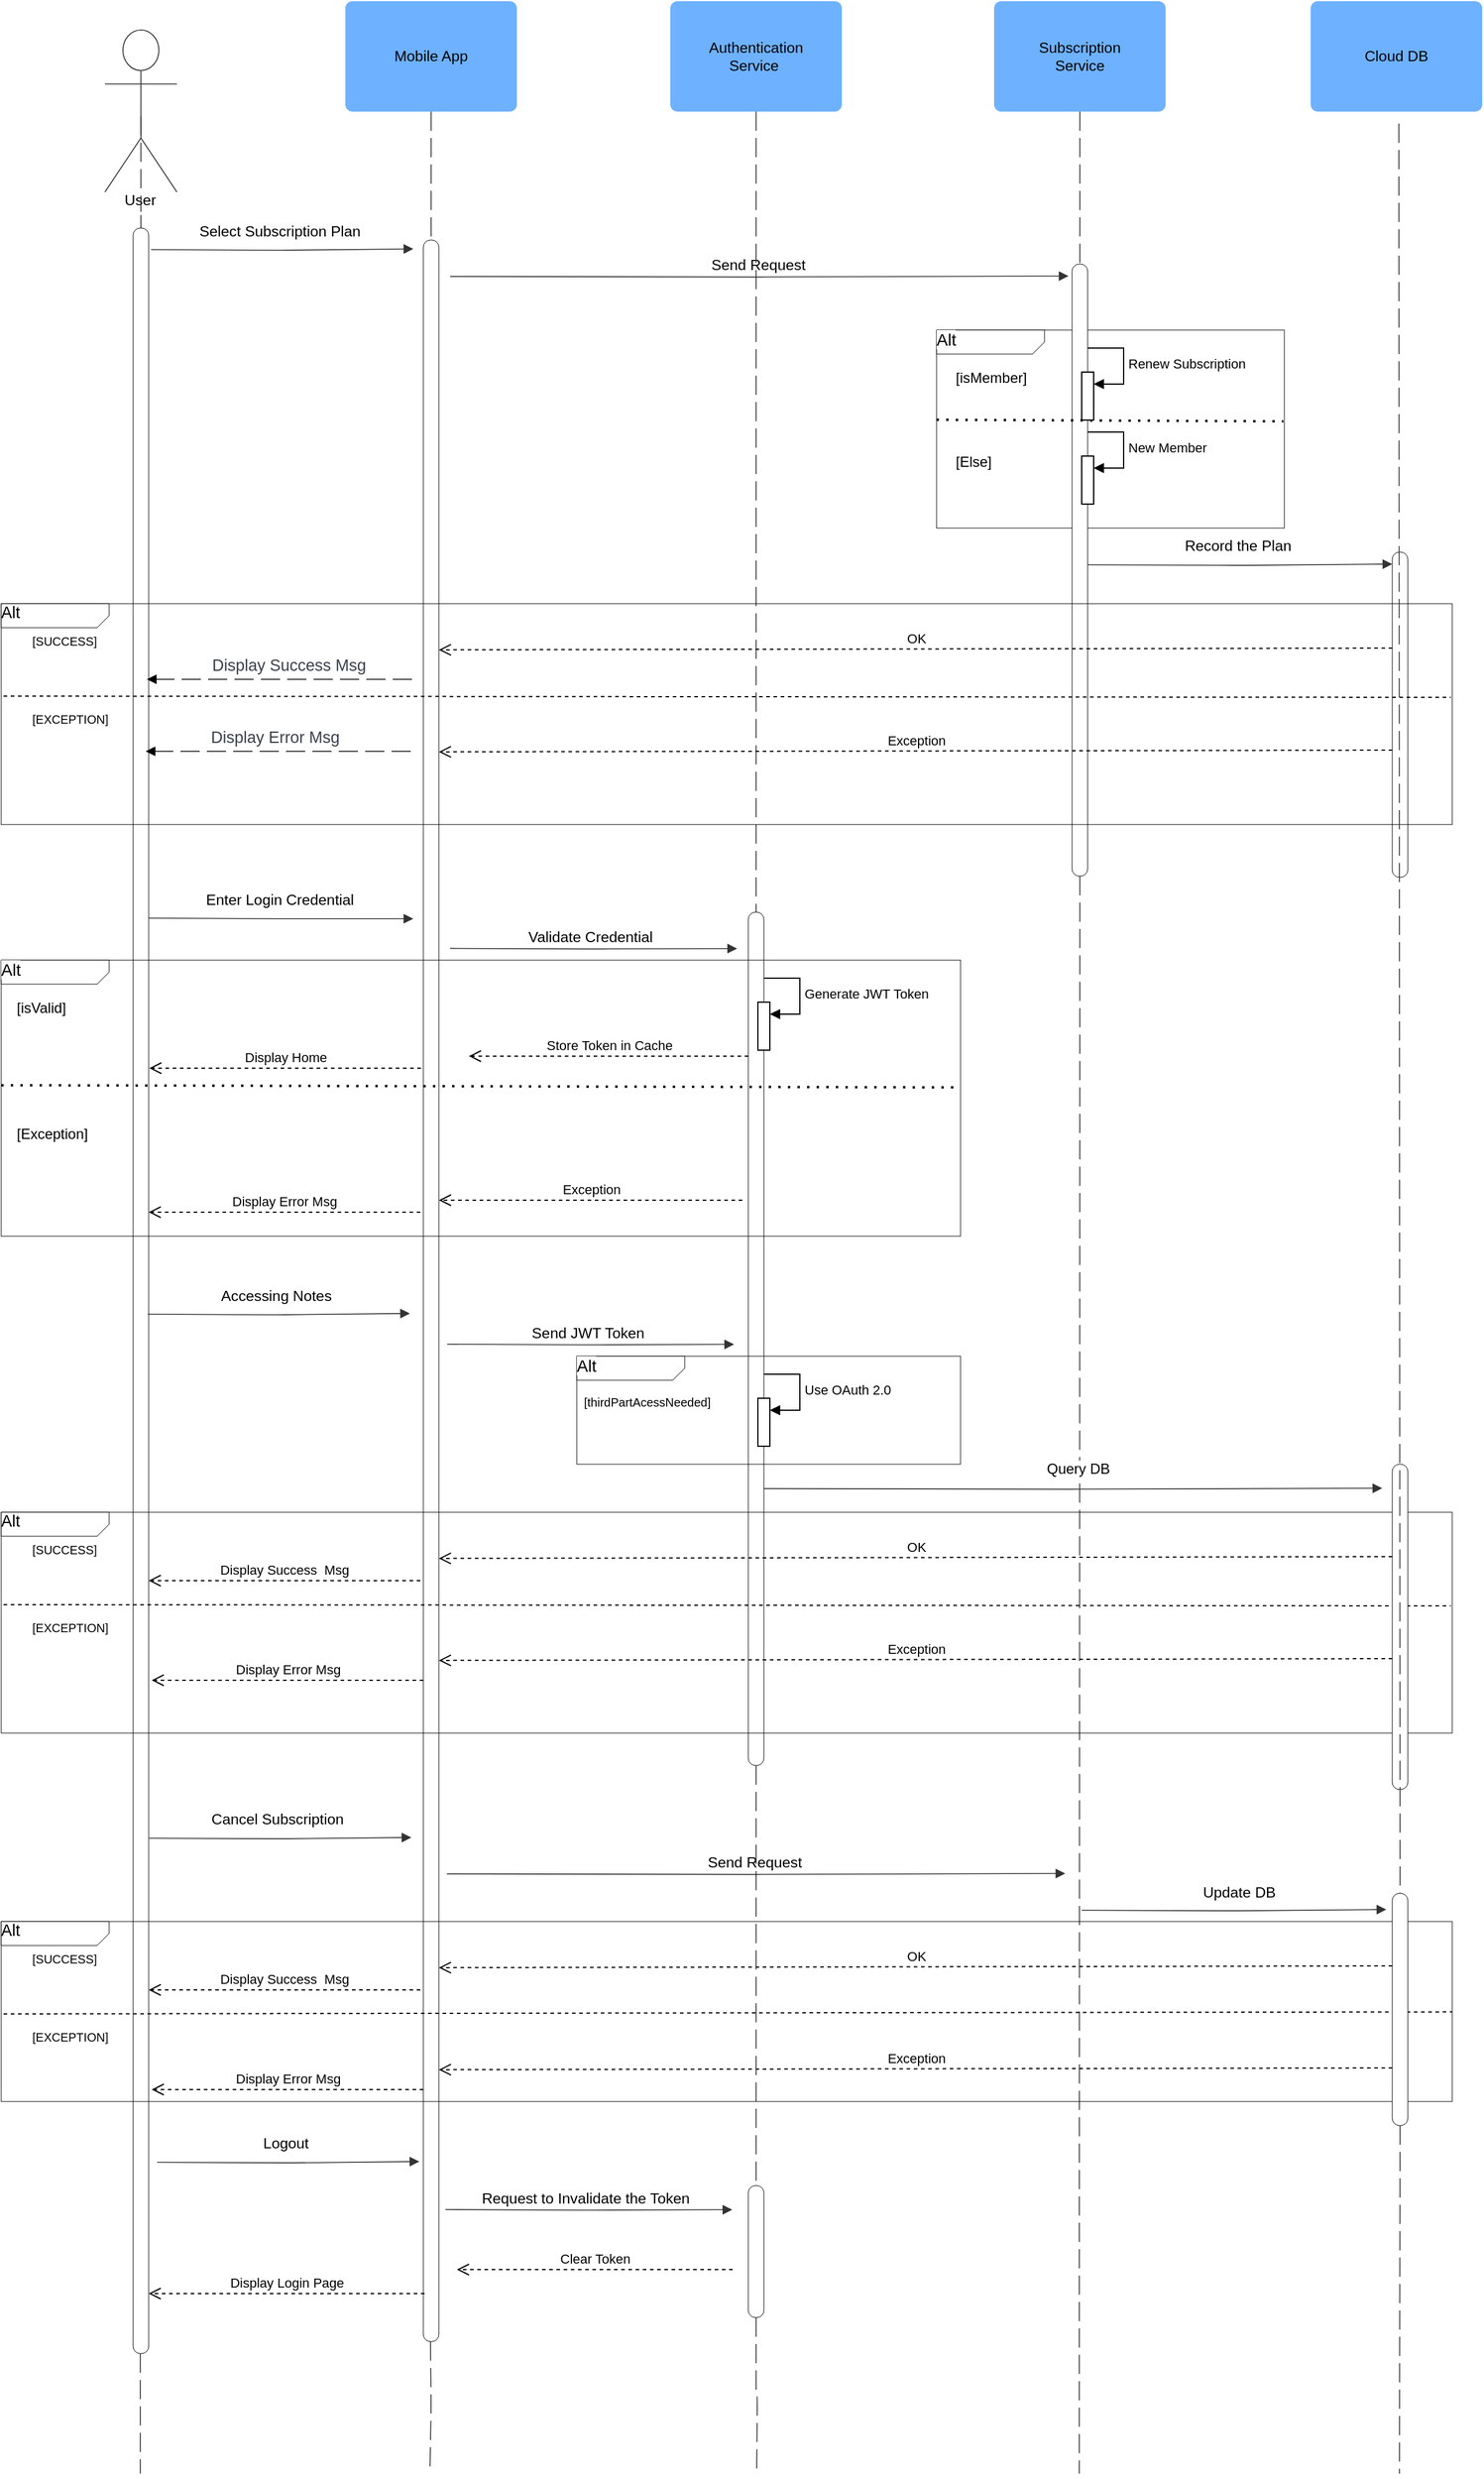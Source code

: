 <mxfile version="26.0.14">
  <diagram name="Page-1" id="2YBvvXClWsGukQMizWep">
    <mxGraphModel dx="267" dy="1126" grid="1" gridSize="10" guides="1" tooltips="1" connect="1" arrows="1" fold="1" page="1" pageScale="1" pageWidth="850" pageHeight="1100" math="0" shadow="0">
      <root>
        <mxCell id="0" />
        <mxCell id="1" parent="0" />
        <mxCell id="2DQe4uAKgCYchEltKK3G-125" value="&lt;span style=&quot;color: rgb(0, 0, 0); font-family: Helvetica; font-size: 14px; font-style: normal; font-variant-ligatures: normal; font-variant-caps: normal; font-weight: 400; letter-spacing: normal; orphans: 2; text-align: center; text-indent: 0px; text-transform: none; widows: 2; word-spacing: 0px; -webkit-text-stroke-width: 0px; white-space: normal; background-color: rgb(251, 251, 251); text-decoration-thickness: initial; text-decoration-style: initial; text-decoration-color: initial; float: none; display: inline !important;&quot;&gt;Alt&lt;/span&gt;" style="html=1;blockSpacing=1;whiteSpace=wrap;shape=mxgraph.sysml.package2;xSize=90;overflow=fill;fontSize=13.5;align=left;spacing=0;rounded=1;absoluteArcSize=1;arcSize=12;strokeWidth=NaN;lucidId=xZpTAPdpukCf;" parent="1" vertex="1">
          <mxGeometry x="1670" y="414" width="290" height="165" as="geometry" />
        </mxCell>
        <mxCell id="2DQe4uAKgCYchEltKK3G-131" value="" style="html=1;jettySize=18;whiteSpace=wrap;fontSize=13;fontFamily=helvetica;strokeColor=#333333;strokeOpacity=100;dashed=1;fixDash=1;dashPattern=16 6;strokeWidth=0.8;rounded=1;arcSize=24;edgeStyle=orthogonalEdgeStyle;startArrow=none;endArrow=none;exitX=0.5;exitY=1;exitPerimeter=0;lucidId=MqcVlcxoSIf4;" parent="1" source="Wgxg1ff1YaHruHP0FJrk-125" edge="1">
          <mxGeometry width="100" height="100" relative="1" as="geometry">
            <Array as="points" />
            <mxPoint x="1520" y="2201.333" as="targetPoint" />
          </mxGeometry>
        </mxCell>
        <mxCell id="2DQe4uAKgCYchEltKK3G-133" value="" style="html=1;jettySize=18;whiteSpace=wrap;fontSize=13;fontFamily=helvetica;strokeColor=#333333;strokeOpacity=100;dashed=1;fixDash=1;dashPattern=16 6;strokeWidth=0.8;rounded=1;arcSize=24;edgeStyle=orthogonalEdgeStyle;startArrow=none;endArrow=none;exitX=0.5;exitY=1;exitPerimeter=0;lucidId=MqcVdNzbLK6W;" parent="1" source="2DQe4uAKgCYchEltKK3G-288" edge="1">
          <mxGeometry width="100" height="100" relative="1" as="geometry">
            <Array as="points" />
            <mxPoint x="1789" y="2200" as="targetPoint" />
          </mxGeometry>
        </mxCell>
        <mxCell id="2DQe4uAKgCYchEltKK3G-136" value="Authentication&lt;div&gt;Service&amp;nbsp;&lt;/div&gt;" style="html=1;overflow=block;blockSpacing=1;whiteSpace=wrap;fontSize=12.4;fontColor=default;align=center;spacing=0;strokeOpacity=0;fillOpacity=100;rounded=1;absoluteArcSize=1;arcSize=12;fillColor=#6db1ff;strokeWidth=0.8;" parent="1" vertex="1">
          <mxGeometry x="1448" y="140" width="143" height="92" as="geometry" />
        </mxCell>
        <mxCell id="2DQe4uAKgCYchEltKK3G-137" value="Subscription&lt;div&gt;Service&lt;/div&gt;" style="html=1;overflow=block;blockSpacing=1;whiteSpace=wrap;fontSize=12.4;fontColor=default;align=center;spacing=0;strokeOpacity=0;fillOpacity=100;rounded=1;absoluteArcSize=1;arcSize=12;fillColor=#6db1ff;strokeWidth=0.8;" parent="1" vertex="1">
          <mxGeometry x="1718" y="140" width="143" height="92" as="geometry" />
        </mxCell>
        <mxCell id="2DQe4uAKgCYchEltKK3G-138" value="User" style="html=1;overflow=block;blockSpacing=1;shape=umlActor;labelPosition=center;verticalLabelPosition=bottom;verticalAlign=top;whiteSpace=nowrap;fontSize=12.4;align=center;spacing=0;strokeColor=#333333;strokeOpacity=100;fillOpacity=100;rounded=1;absoluteArcSize=1;arcSize=12;fillColor=#ffffff;strokeWidth=0.8;lucidId=MqcVV5ANGu6o;" parent="1" vertex="1">
          <mxGeometry x="976.5" y="164" width="60" height="135" as="geometry" />
        </mxCell>
        <mxCell id="2DQe4uAKgCYchEltKK3G-139" value="" style="html=1;jettySize=18;whiteSpace=wrap;fontSize=13;strokeColor=#333333;strokeOpacity=100;strokeWidth=0.8;rounded=1;arcSize=10;edgeStyle=orthogonalEdgeStyle;startArrow=none;endArrow=block;endFill=1;entryX=-0.012;entryY=0.073;entryPerimeter=0;lucidId=MqcVYArAM2zq;" parent="1" edge="1">
          <mxGeometry width="100" height="100" relative="1" as="geometry">
            <Array as="points" />
            <mxPoint x="1015" y="347" as="sourcePoint" />
            <mxPoint x="1233.64" y="346.386" as="targetPoint" />
          </mxGeometry>
        </mxCell>
        <mxCell id="2DQe4uAKgCYchEltKK3G-140" value="Select S&lt;span style=&quot;text-wrap-mode: wrap; background-color: rgb(251, 251, 251);&quot;&gt;ubscription&amp;nbsp;&lt;/span&gt;Plan" style="text;html=1;resizable=0;labelBackgroundColor=default;align=center;verticalAlign=middle;fontSize=12.4;" parent="2DQe4uAKgCYchEltKK3G-139" vertex="1">
          <mxGeometry relative="1" as="geometry">
            <mxPoint x="-3" y="-16" as="offset" />
          </mxGeometry>
        </mxCell>
        <mxCell id="2DQe4uAKgCYchEltKK3G-141" value="Mobile App" style="html=1;overflow=block;blockSpacing=1;whiteSpace=wrap;fontSize=12.4;fontColor=default;align=center;spacing=0;strokeOpacity=0;fillOpacity=100;rounded=1;absoluteArcSize=1;arcSize=12;fillColor=#6db1ff;strokeWidth=0.8;" parent="1" vertex="1">
          <mxGeometry x="1177" y="140" width="143" height="92" as="geometry" />
        </mxCell>
        <mxCell id="2DQe4uAKgCYchEltKK3G-144" value="" style="html=1;jettySize=18;whiteSpace=wrap;fontSize=13;strokeColor=#333333;strokeOpacity=100;strokeWidth=0.8;rounded=1;arcSize=10;edgeStyle=orthogonalEdgeStyle;startArrow=none;endArrow=block;endFill=1;exitX=1.012;exitY=0.099;exitPerimeter=0;lucidId=dApTWxwZsu-N;" parent="1" edge="1">
          <mxGeometry width="100" height="100" relative="1" as="geometry">
            <Array as="points" />
            <mxPoint x="1264.36" y="369.318" as="sourcePoint" />
            <mxPoint x="1780" y="369" as="targetPoint" />
          </mxGeometry>
        </mxCell>
        <mxCell id="2DQe4uAKgCYchEltKK3G-145" value="Send Request" style="text;html=1;resizable=0;labelBackgroundColor=default;align=center;verticalAlign=middle;fontSize=12.4;" parent="2DQe4uAKgCYchEltKK3G-144" vertex="1">
          <mxGeometry relative="1" as="geometry">
            <mxPoint x="-2" y="-10" as="offset" />
          </mxGeometry>
        </mxCell>
        <mxCell id="2DQe4uAKgCYchEltKK3G-160" value="" style="html=1;jettySize=18;whiteSpace=wrap;fontSize=13;strokeColor=#333333;strokeOpacity=100;strokeWidth=0.8;rounded=1;arcSize=10;edgeStyle=orthogonalEdgeStyle;startArrow=none;endArrow=block;endFill=1;entryX=-0.012;entryY=0.411;entryPerimeter=0;lucidId=4-pT5Qhd-O3v;" parent="1" edge="1">
          <mxGeometry width="100" height="100" relative="1" as="geometry">
            <Array as="points" />
            <mxPoint x="1013" y="904" as="sourcePoint" />
            <mxPoint x="1233.64" y="904.502" as="targetPoint" />
          </mxGeometry>
        </mxCell>
        <mxCell id="2DQe4uAKgCYchEltKK3G-162" value="" style="html=1;jettySize=18;whiteSpace=wrap;fontSize=13;strokeColor=#333333;strokeOpacity=100;strokeWidth=0.8;rounded=1;arcSize=10;edgeStyle=orthogonalEdgeStyle;startArrow=none;endArrow=block;endFill=1;exitX=1.012;exitY=0.439;exitPerimeter=0;entryX=-0.012;entryY=0.409;entryPerimeter=0;lucidId=B_pT7TzZo.AE;" parent="1" edge="1">
          <mxGeometry width="100" height="100" relative="1" as="geometry">
            <Array as="points" />
            <mxPoint x="1264.36" y="929.198" as="sourcePoint" />
            <mxPoint x="1503.64" y="929.333" as="targetPoint" />
          </mxGeometry>
        </mxCell>
        <mxCell id="2DQe4uAKgCYchEltKK3G-163" value="Validate Credential" style="text;html=1;resizable=0;labelBackgroundColor=default;align=center;verticalAlign=middle;fontSize=12.4;" parent="2DQe4uAKgCYchEltKK3G-162" vertex="1">
          <mxGeometry relative="1" as="geometry">
            <mxPoint x="-3" y="-10" as="offset" />
          </mxGeometry>
        </mxCell>
        <mxCell id="2DQe4uAKgCYchEltKK3G-184" value="Enter Login Credential" style="text;html=1;resizable=0;labelBackgroundColor=default;align=center;verticalAlign=middle;fontSize=12.4;" parent="1" vertex="1">
          <mxGeometry x="1121.5" y="889.0" as="geometry" />
        </mxCell>
        <mxCell id="2DQe4uAKgCYchEltKK3G-283" value="" style="html=1;jettySize=18;whiteSpace=wrap;fontSize=13;strokeColor=#333333;strokeOpacity=100;dashed=1;fixDash=1;dashPattern=16 6;strokeWidth=0.8;rounded=1;arcSize=10;edgeStyle=orthogonalEdgeStyle;startArrow=none;endArrow=none;exitX=0.5;exitY=0.532;exitPerimeter=0;lucidId=MqcVGEdurxjJ;" parent="1" source="2DQe4uAKgCYchEltKK3G-138" target="2DQe4uAKgCYchEltKK3G-273" edge="1">
          <mxGeometry width="100" height="100" relative="1" as="geometry">
            <Array as="points" />
            <mxPoint x="1013" y="1619" as="targetPoint" />
            <mxPoint x="1013" y="236" as="sourcePoint" />
          </mxGeometry>
        </mxCell>
        <mxCell id="2DQe4uAKgCYchEltKK3G-273" value="" style="html=1;overflow=block;blockSpacing=1;whiteSpace=wrap;fontSize=13;spacing=0;rounded=1;absoluteArcSize=1;arcSize=12;strokeWidth=NaN;lucidId=MqcVCeURbGk-;" parent="1" vertex="1">
          <mxGeometry x="1000" y="329" width="13" height="1771" as="geometry" />
        </mxCell>
        <mxCell id="2DQe4uAKgCYchEltKK3G-285" value="" style="html=1;jettySize=18;whiteSpace=wrap;fontSize=13;fontFamily=helvetica;strokeColor=#333333;strokeOpacity=100;dashed=1;fixDash=1;dashPattern=16 6;strokeWidth=0.8;rounded=0;startArrow=none;endArrow=none;exitX=0.5;exitY=1;exitPerimeter=0;lucidId=MqcVzrL-7rmi;" parent="1" source="2DQe4uAKgCYchEltKK3G-141" target="2DQe4uAKgCYchEltKK3G-284" edge="1">
          <mxGeometry width="100" height="100" relative="1" as="geometry">
            <Array as="points" />
            <mxPoint x="1245" y="1619" as="targetPoint" />
            <mxPoint x="1249" y="232" as="sourcePoint" />
          </mxGeometry>
        </mxCell>
        <mxCell id="2DQe4uAKgCYchEltKK3G-284" value="" style="html=1;overflow=block;blockSpacing=1;whiteSpace=wrap;fontSize=13;spacing=0;rounded=1;absoluteArcSize=1;arcSize=12;strokeWidth=NaN;lucidId=MqcVCeURbGk-;" parent="1" vertex="1">
          <mxGeometry x="1242" y="339" width="13" height="1751" as="geometry" />
        </mxCell>
        <mxCell id="2DQe4uAKgCYchEltKK3G-287" value="" style="html=1;jettySize=18;whiteSpace=wrap;fontSize=13;fontFamily=helvetica;strokeColor=#333333;strokeOpacity=100;dashed=1;fixDash=1;dashPattern=16 6;strokeWidth=0.8;rounded=1;arcSize=24;edgeStyle=orthogonalEdgeStyle;startArrow=none;endArrow=none;exitX=0.5;exitY=1;exitPerimeter=0;lucidId=MqcVlcxoSIf4;" parent="1" source="2DQe4uAKgCYchEltKK3G-136" target="2DQe4uAKgCYchEltKK3G-286" edge="1">
          <mxGeometry width="100" height="100" relative="1" as="geometry">
            <Array as="points" />
            <mxPoint x="1520" y="1619" as="targetPoint" />
            <mxPoint x="1520" y="232" as="sourcePoint" />
          </mxGeometry>
        </mxCell>
        <mxCell id="2DQe4uAKgCYchEltKK3G-286" value="" style="html=1;overflow=block;blockSpacing=1;whiteSpace=wrap;fontSize=13;spacing=0;rounded=1;absoluteArcSize=1;arcSize=12;strokeWidth=NaN;lucidId=MqcVCeURbGk-;" parent="1" vertex="1">
          <mxGeometry x="1513" y="899" width="13" height="711" as="geometry" />
        </mxCell>
        <mxCell id="2DQe4uAKgCYchEltKK3G-289" value="" style="html=1;jettySize=18;whiteSpace=wrap;fontSize=13;fontFamily=helvetica;strokeColor=#333333;strokeOpacity=100;dashed=1;fixDash=1;dashPattern=16 6;strokeWidth=0.8;rounded=1;arcSize=24;edgeStyle=orthogonalEdgeStyle;startArrow=none;endArrow=none;exitX=0.5;exitY=1;exitPerimeter=0;lucidId=MqcVdNzbLK6W;" parent="1" source="2DQe4uAKgCYchEltKK3G-137" target="2DQe4uAKgCYchEltKK3G-288" edge="1">
          <mxGeometry width="100" height="100" relative="1" as="geometry">
            <Array as="points" />
            <mxPoint x="1789" y="1619" as="targetPoint" />
            <mxPoint x="1790" y="232" as="sourcePoint" />
          </mxGeometry>
        </mxCell>
        <mxCell id="2DQe4uAKgCYchEltKK3G-288" value="" style="html=1;overflow=block;blockSpacing=1;whiteSpace=wrap;fontSize=13;spacing=0;rounded=1;absoluteArcSize=1;arcSize=12;strokeWidth=NaN;lucidId=MqcVCeURbGk-;" parent="1" vertex="1">
          <mxGeometry x="1783" y="359" width="13" height="510" as="geometry" />
        </mxCell>
        <mxCell id="Wgxg1ff1YaHruHP0FJrk-1" value="Cloud DB" style="html=1;overflow=block;blockSpacing=1;whiteSpace=wrap;fontSize=12.4;fontColor=default;align=center;spacing=0;strokeOpacity=0;fillOpacity=100;rounded=1;absoluteArcSize=1;arcSize=12;fillColor=#6db1ff;strokeWidth=0.8;" vertex="1" parent="1">
          <mxGeometry x="1982" y="140" width="143" height="92" as="geometry" />
        </mxCell>
        <mxCell id="Wgxg1ff1YaHruHP0FJrk-3" value="" style="endArrow=none;dashed=1;html=1;dashPattern=1 3;strokeWidth=2;rounded=0;exitX=0;exitY=0.453;exitDx=0;exitDy=0;exitPerimeter=0;entryX=0.997;entryY=0.461;entryDx=0;entryDy=0;entryPerimeter=0;" edge="1" parent="1" source="2DQe4uAKgCYchEltKK3G-125" target="2DQe4uAKgCYchEltKK3G-125">
          <mxGeometry width="50" height="50" relative="1" as="geometry">
            <mxPoint x="1740" y="659" as="sourcePoint" />
            <mxPoint x="1790" y="609" as="targetPoint" />
          </mxGeometry>
        </mxCell>
        <mxCell id="Wgxg1ff1YaHruHP0FJrk-4" value="[isMember]" style="text;strokeColor=none;fillColor=none;align=left;verticalAlign=middle;spacingLeft=4;spacingRight=4;overflow=hidden;points=[[0,0.5],[1,0.5]];portConstraint=eastwest;rotatable=0;whiteSpace=wrap;html=1;" vertex="1" parent="1">
          <mxGeometry x="1680" y="439" width="80" height="30" as="geometry" />
        </mxCell>
        <mxCell id="Wgxg1ff1YaHruHP0FJrk-5" value="" style="html=1;points=[[0,0,0,0,5],[0,1,0,0,-5],[1,0,0,0,5],[1,1,0,0,-5]];perimeter=orthogonalPerimeter;outlineConnect=0;targetShapes=umlLifeline;portConstraint=eastwest;newEdgeStyle={&quot;curved&quot;:0,&quot;rounded&quot;:0};" vertex="1" parent="1">
          <mxGeometry x="1791" y="449" width="10" height="40" as="geometry" />
        </mxCell>
        <mxCell id="Wgxg1ff1YaHruHP0FJrk-6" value="Renew Subscription" style="html=1;align=left;spacingLeft=2;endArrow=block;rounded=0;edgeStyle=orthogonalEdgeStyle;curved=0;rounded=0;" edge="1" target="Wgxg1ff1YaHruHP0FJrk-5" parent="1">
          <mxGeometry relative="1" as="geometry">
            <mxPoint x="1796" y="429" as="sourcePoint" />
            <Array as="points">
              <mxPoint x="1826" y="459" />
            </Array>
          </mxGeometry>
        </mxCell>
        <mxCell id="Wgxg1ff1YaHruHP0FJrk-7" value="[Else]" style="text;strokeColor=none;fillColor=none;align=left;verticalAlign=middle;spacingLeft=4;spacingRight=4;overflow=hidden;points=[[0,0.5],[1,0.5]];portConstraint=eastwest;rotatable=0;whiteSpace=wrap;html=1;" vertex="1" parent="1">
          <mxGeometry x="1680" y="509" width="80" height="30" as="geometry" />
        </mxCell>
        <mxCell id="Wgxg1ff1YaHruHP0FJrk-9" value="" style="html=1;points=[[0,0,0,0,5],[0,1,0,0,-5],[1,0,0,0,5],[1,1,0,0,-5]];perimeter=orthogonalPerimeter;outlineConnect=0;targetShapes=umlLifeline;portConstraint=eastwest;newEdgeStyle={&quot;curved&quot;:0,&quot;rounded&quot;:0};" vertex="1" parent="1">
          <mxGeometry x="1791" y="519" width="10" height="40" as="geometry" />
        </mxCell>
        <mxCell id="Wgxg1ff1YaHruHP0FJrk-10" value="New Member" style="html=1;align=left;spacingLeft=2;endArrow=block;rounded=0;edgeStyle=orthogonalEdgeStyle;curved=0;rounded=0;" edge="1" target="Wgxg1ff1YaHruHP0FJrk-9" parent="1">
          <mxGeometry relative="1" as="geometry">
            <mxPoint x="1796" y="499" as="sourcePoint" />
            <Array as="points">
              <mxPoint x="1826" y="529" />
            </Array>
          </mxGeometry>
        </mxCell>
        <mxCell id="Wgxg1ff1YaHruHP0FJrk-11" value="" style="html=1;jettySize=18;whiteSpace=wrap;fontSize=13;strokeColor=#333333;strokeOpacity=100;strokeWidth=0.8;rounded=1;arcSize=10;edgeStyle=orthogonalEdgeStyle;startArrow=none;endArrow=block;endFill=1;lucidId=MqcVYArAM2zq;" edge="1" parent="1">
          <mxGeometry width="100" height="100" relative="1" as="geometry">
            <Array as="points" />
            <mxPoint x="1796" y="609.61" as="sourcePoint" />
            <mxPoint x="2050" y="609" as="targetPoint" />
          </mxGeometry>
        </mxCell>
        <mxCell id="Wgxg1ff1YaHruHP0FJrk-12" value="Record the Plan" style="text;html=1;resizable=0;labelBackgroundColor=default;align=center;verticalAlign=middle;fontSize=12.4;" vertex="1" parent="Wgxg1ff1YaHruHP0FJrk-11">
          <mxGeometry relative="1" as="geometry">
            <mxPoint x="-3" y="-16" as="offset" />
          </mxGeometry>
        </mxCell>
        <mxCell id="Wgxg1ff1YaHruHP0FJrk-14" value="&lt;span style=&quot;color: rgb(0, 0, 0); font-family: Helvetica; font-size: 14px; font-style: normal; font-variant-ligatures: normal; font-variant-caps: normal; font-weight: 400; letter-spacing: normal; orphans: 2; text-align: center; text-indent: 0px; text-transform: none; widows: 2; word-spacing: 0px; -webkit-text-stroke-width: 0px; white-space: normal; background-color: rgb(251, 251, 251); text-decoration-thickness: initial; text-decoration-style: initial; text-decoration-color: initial; float: none; display: inline !important;&quot;&gt;Alt&lt;/span&gt;" style="html=1;blockSpacing=1;whiteSpace=wrap;shape=mxgraph.sysml.package2;xSize=90;overflow=fill;fontSize=13.5;align=left;spacing=0;rounded=1;absoluteArcSize=1;arcSize=12;strokeWidth=NaN;lucidId=xZpTAPdpukCf;" vertex="1" parent="1">
          <mxGeometry x="890" y="939" width="800" height="230" as="geometry" />
        </mxCell>
        <mxCell id="Wgxg1ff1YaHruHP0FJrk-15" value="" style="endArrow=none;dashed=1;html=1;dashPattern=1 3;strokeWidth=2;rounded=0;exitX=0;exitY=0.453;exitDx=0;exitDy=0;exitPerimeter=0;entryX=0.997;entryY=0.461;entryDx=0;entryDy=0;entryPerimeter=0;" edge="1" parent="1" source="Wgxg1ff1YaHruHP0FJrk-14" target="Wgxg1ff1YaHruHP0FJrk-14">
          <mxGeometry width="50" height="50" relative="1" as="geometry">
            <mxPoint x="1470" y="1184" as="sourcePoint" />
            <mxPoint x="1520" y="1134" as="targetPoint" />
          </mxGeometry>
        </mxCell>
        <mxCell id="Wgxg1ff1YaHruHP0FJrk-16" value="[isValid]" style="text;strokeColor=none;fillColor=none;align=left;verticalAlign=middle;spacingLeft=4;spacingRight=4;overflow=hidden;points=[[0,0.5],[1,0.5]];portConstraint=eastwest;rotatable=0;whiteSpace=wrap;html=1;" vertex="1" parent="1">
          <mxGeometry x="896.5" y="964" width="80" height="30" as="geometry" />
        </mxCell>
        <mxCell id="Wgxg1ff1YaHruHP0FJrk-17" value="" style="html=1;points=[[0,0,0,0,5],[0,1,0,0,-5],[1,0,0,0,5],[1,1,0,0,-5]];perimeter=orthogonalPerimeter;outlineConnect=0;targetShapes=umlLifeline;portConstraint=eastwest;newEdgeStyle={&quot;curved&quot;:0,&quot;rounded&quot;:0};" vertex="1" parent="1">
          <mxGeometry x="1521" y="974" width="10" height="40" as="geometry" />
        </mxCell>
        <mxCell id="Wgxg1ff1YaHruHP0FJrk-18" value="Generate JWT Token" style="html=1;align=left;spacingLeft=2;endArrow=block;rounded=0;edgeStyle=orthogonalEdgeStyle;curved=0;rounded=0;" edge="1" parent="1" target="Wgxg1ff1YaHruHP0FJrk-17">
          <mxGeometry relative="1" as="geometry">
            <mxPoint x="1526" y="954" as="sourcePoint" />
            <Array as="points">
              <mxPoint x="1556" y="984" />
            </Array>
          </mxGeometry>
        </mxCell>
        <mxCell id="Wgxg1ff1YaHruHP0FJrk-19" value="[Exception]" style="text;strokeColor=none;fillColor=none;align=left;verticalAlign=middle;spacingLeft=4;spacingRight=4;overflow=hidden;points=[[0,0.5],[1,0.5]];portConstraint=eastwest;rotatable=0;whiteSpace=wrap;html=1;" vertex="1" parent="1">
          <mxGeometry x="896.5" y="1069" width="80" height="30" as="geometry" />
        </mxCell>
        <mxCell id="Wgxg1ff1YaHruHP0FJrk-23" value="Store Token in Cache" style="html=1;verticalAlign=bottom;endArrow=open;dashed=1;endSize=8;curved=0;rounded=0;" edge="1" parent="1">
          <mxGeometry relative="1" as="geometry">
            <mxPoint x="1513" y="1019" as="sourcePoint" />
            <mxPoint x="1280" y="1019" as="targetPoint" />
          </mxGeometry>
        </mxCell>
        <mxCell id="Wgxg1ff1YaHruHP0FJrk-24" value="Display Home" style="html=1;verticalAlign=bottom;endArrow=open;dashed=1;endSize=8;curved=0;rounded=0;entryX=0.462;entryY=0.375;entryDx=0;entryDy=0;entryPerimeter=0;" edge="1" parent="1">
          <mxGeometry x="0.001" relative="1" as="geometry">
            <mxPoint x="1240" y="1029" as="sourcePoint" />
            <mxPoint x="1013.5" y="1029" as="targetPoint" />
            <mxPoint as="offset" />
          </mxGeometry>
        </mxCell>
        <mxCell id="Wgxg1ff1YaHruHP0FJrk-25" value="Exception" style="html=1;verticalAlign=bottom;endArrow=open;dashed=1;endSize=8;curved=0;rounded=0;entryX=0.462;entryY=0.375;entryDx=0;entryDy=0;entryPerimeter=0;" edge="1" parent="1">
          <mxGeometry relative="1" as="geometry">
            <mxPoint x="1508" y="1139" as="sourcePoint" />
            <mxPoint x="1255" y="1139" as="targetPoint" />
          </mxGeometry>
        </mxCell>
        <mxCell id="Wgxg1ff1YaHruHP0FJrk-27" value="Display Error Msg" style="html=1;verticalAlign=bottom;endArrow=open;dashed=1;endSize=8;curved=0;rounded=0;entryX=0.462;entryY=0.375;entryDx=0;entryDy=0;entryPerimeter=0;" edge="1" parent="1">
          <mxGeometry x="0.001" relative="1" as="geometry">
            <mxPoint x="1239.5" y="1149" as="sourcePoint" />
            <mxPoint x="1013" y="1149" as="targetPoint" />
            <mxPoint as="offset" />
          </mxGeometry>
        </mxCell>
        <mxCell id="Wgxg1ff1YaHruHP0FJrk-28" value="" style="html=1;jettySize=18;whiteSpace=wrap;fontSize=13;strokeColor=#333333;strokeOpacity=100;strokeWidth=0.8;rounded=1;arcSize=10;edgeStyle=orthogonalEdgeStyle;startArrow=none;endArrow=block;endFill=1;entryX=-0.012;entryY=0.073;entryPerimeter=0;lucidId=MqcVYArAM2zq;" edge="1" parent="1">
          <mxGeometry width="100" height="100" relative="1" as="geometry">
            <Array as="points" />
            <mxPoint x="1012.18" y="1233.99" as="sourcePoint" />
            <mxPoint x="1230.82" y="1233.376" as="targetPoint" />
          </mxGeometry>
        </mxCell>
        <mxCell id="Wgxg1ff1YaHruHP0FJrk-29" value="Accessing Notes" style="text;html=1;resizable=0;labelBackgroundColor=default;align=center;verticalAlign=middle;fontSize=12.4;" vertex="1" parent="Wgxg1ff1YaHruHP0FJrk-28">
          <mxGeometry relative="1" as="geometry">
            <mxPoint x="-3" y="-16" as="offset" />
          </mxGeometry>
        </mxCell>
        <mxCell id="Wgxg1ff1YaHruHP0FJrk-30" value="" style="html=1;jettySize=18;whiteSpace=wrap;fontSize=13;strokeColor=#333333;strokeOpacity=100;strokeWidth=0.8;rounded=1;arcSize=10;edgeStyle=orthogonalEdgeStyle;startArrow=none;endArrow=block;endFill=1;exitX=1.012;exitY=0.439;exitPerimeter=0;entryX=-0.012;entryY=0.409;entryPerimeter=0;lucidId=B_pT7TzZo.AE;" edge="1" parent="1">
          <mxGeometry width="100" height="100" relative="1" as="geometry">
            <Array as="points" />
            <mxPoint x="1261.86" y="1258.998" as="sourcePoint" />
            <mxPoint x="1501.14" y="1259.133" as="targetPoint" />
          </mxGeometry>
        </mxCell>
        <mxCell id="Wgxg1ff1YaHruHP0FJrk-31" value="Send JWT Token" style="text;html=1;resizable=0;labelBackgroundColor=default;align=center;verticalAlign=middle;fontSize=12.4;" vertex="1" parent="Wgxg1ff1YaHruHP0FJrk-30">
          <mxGeometry relative="1" as="geometry">
            <mxPoint x="-3" y="-10" as="offset" />
          </mxGeometry>
        </mxCell>
        <mxCell id="Wgxg1ff1YaHruHP0FJrk-32" value="&lt;span style=&quot;color: rgb(0, 0, 0); font-family: Helvetica; font-size: 14px; font-style: normal; font-variant-ligatures: normal; font-variant-caps: normal; font-weight: 400; letter-spacing: normal; orphans: 2; text-align: center; text-indent: 0px; text-transform: none; widows: 2; word-spacing: 0px; -webkit-text-stroke-width: 0px; white-space: normal; background-color: rgb(251, 251, 251); text-decoration-thickness: initial; text-decoration-style: initial; text-decoration-color: initial; float: none; display: inline !important;&quot;&gt;Alt&lt;/span&gt;" style="html=1;blockSpacing=1;whiteSpace=wrap;shape=mxgraph.sysml.package2;xSize=90;overflow=fill;fontSize=13.5;align=left;spacing=0;rounded=1;absoluteArcSize=1;arcSize=12;strokeWidth=NaN;lucidId=xZpTAPdpukCf;" vertex="1" parent="1">
          <mxGeometry x="1370" y="1269" width="320" height="90" as="geometry" />
        </mxCell>
        <mxCell id="Wgxg1ff1YaHruHP0FJrk-34" value="&lt;font style=&quot;font-size: 10px;&quot;&gt;[thirdPartAcessNeeded]&lt;/font&gt;" style="text;strokeColor=none;fillColor=none;align=left;verticalAlign=middle;spacingLeft=4;spacingRight=4;overflow=hidden;points=[[0,0.5],[1,0.5]];portConstraint=eastwest;rotatable=0;whiteSpace=wrap;html=1;" vertex="1" parent="1">
          <mxGeometry x="1370" y="1294" width="120" height="25" as="geometry" />
        </mxCell>
        <mxCell id="Wgxg1ff1YaHruHP0FJrk-35" value="" style="html=1;points=[[0,0,0,0,5],[0,1,0,0,-5],[1,0,0,0,5],[1,1,0,0,-5]];perimeter=orthogonalPerimeter;outlineConnect=0;targetShapes=umlLifeline;portConstraint=eastwest;newEdgeStyle={&quot;curved&quot;:0,&quot;rounded&quot;:0};" vertex="1" parent="1">
          <mxGeometry x="1521" y="1304" width="10" height="40" as="geometry" />
        </mxCell>
        <mxCell id="Wgxg1ff1YaHruHP0FJrk-36" value="Use OAuth 2.0" style="html=1;align=left;spacingLeft=2;endArrow=block;rounded=0;edgeStyle=orthogonalEdgeStyle;curved=0;rounded=0;" edge="1" parent="1" target="Wgxg1ff1YaHruHP0FJrk-35">
          <mxGeometry relative="1" as="geometry">
            <mxPoint x="1526" y="1284" as="sourcePoint" />
            <Array as="points">
              <mxPoint x="1556" y="1314" />
            </Array>
          </mxGeometry>
        </mxCell>
        <mxCell id="Wgxg1ff1YaHruHP0FJrk-40" value="" style="html=1;jettySize=18;whiteSpace=wrap;fontSize=13;strokeColor=#333333;strokeOpacity=100;strokeWidth=0.8;rounded=1;arcSize=10;edgeStyle=orthogonalEdgeStyle;startArrow=none;endArrow=block;endFill=1;exitX=1.012;exitY=0.099;exitPerimeter=0;lucidId=dApTWxwZsu-N;" edge="1" parent="1">
          <mxGeometry width="100" height="100" relative="1" as="geometry">
            <Array as="points" />
            <mxPoint x="1526" y="1379.318" as="sourcePoint" />
            <mxPoint x="2041.64" y="1379" as="targetPoint" />
          </mxGeometry>
        </mxCell>
        <mxCell id="Wgxg1ff1YaHruHP0FJrk-42" value="" style="html=1;overflow=block;blockSpacing=1;whiteSpace=wrap;fontSize=13;spacing=0;rounded=1;absoluteArcSize=1;arcSize=12;strokeWidth=NaN;lucidId=MqcVCeURbGk-;" vertex="1" parent="1">
          <mxGeometry x="2050" y="599" width="13" height="271" as="geometry" />
        </mxCell>
        <mxCell id="Wgxg1ff1YaHruHP0FJrk-63" value="Alt" style="html=1;blockSpacing=1;whiteSpace=wrap;shape=mxgraph.sysml.package2;xSize=90;overflow=fill;fontSize=13.5;align=left;spacing=0;rounded=1;absoluteArcSize=1;arcSize=12;strokeWidth=NaN;lucidId=-lqTDZGTSmCs;" vertex="1" parent="1">
          <mxGeometry x="890" y="642" width="1210" height="184" as="geometry" />
        </mxCell>
        <mxCell id="Wgxg1ff1YaHruHP0FJrk-68" value="" style="html=1;jettySize=18;whiteSpace=wrap;fontSize=13;strokeOpacity=100;dashed=1;fixDash=1;dashPattern=16 6;strokeWidth=0.8;rounded=1;arcSize=10;edgeStyle=orthogonalEdgeStyle;startArrow=none;endArrow=block;endFill=1;lucidId=0hqTsIfL4JAx;" edge="1" parent="1">
          <mxGeometry width="100" height="100" relative="1" as="geometry">
            <Array as="points" />
            <mxPoint x="1232.5" y="705" as="sourcePoint" />
            <mxPoint x="1011.5" y="705" as="targetPoint" />
          </mxGeometry>
        </mxCell>
        <mxCell id="Wgxg1ff1YaHruHP0FJrk-69" value="&lt;span data-lucid-content=&quot;{&amp;quot;t&amp;quot;:&amp;quot;Display Error Msg&amp;quot;,&amp;quot;m&amp;quot;:[{&amp;quot;s&amp;quot;:0,&amp;quot;n&amp;quot;:&amp;quot;a&amp;quot;,&amp;quot;v&amp;quot;:&amp;quot;center&amp;quot;},{&amp;quot;s&amp;quot;:0,&amp;quot;n&amp;quot;:&amp;quot;s&amp;quot;,&amp;quot;v&amp;quot;:18,&amp;quot;e&amp;quot;:17},{&amp;quot;s&amp;quot;:0,&amp;quot;n&amp;quot;:&amp;quot;fsp&amp;quot;,&amp;quot;v&amp;quot;:&amp;quot;ss_presetShapeStyle1_textStyle&amp;quot;,&amp;quot;e&amp;quot;:17},{&amp;quot;s&amp;quot;:0,&amp;quot;n&amp;quot;:&amp;quot;fsp2&amp;quot;,&amp;quot;v&amp;quot;:&amp;quot;ss_presetShapeStyle1_textStyle&amp;quot;,&amp;quot;e&amp;quot;:17}]}&quot; data-lucid-type=&quot;application/vnd.lucid.text&quot;&gt;&lt;span style=&quot;color: rgb(58, 65, 74); font-size: 13.5px;&quot;&gt;Display Success Msg&lt;/span&gt;&lt;/span&gt;" style="text;strokeColor=none;fillColor=none;align=left;verticalAlign=middle;spacingLeft=4;spacingRight=4;overflow=hidden;points=[[0,0.5],[1,0.5]];portConstraint=eastwest;rotatable=0;whiteSpace=wrap;html=1;" vertex="1" parent="1">
          <mxGeometry x="1059.5" y="679" width="149" height="30" as="geometry" />
        </mxCell>
        <mxCell id="Wgxg1ff1YaHruHP0FJrk-70" value="" style="endArrow=none;dashed=1;html=1;rounded=0;exitX=0.004;exitY=0.493;exitDx=0;exitDy=0;exitPerimeter=0;entryX=0.999;entryY=0.424;entryDx=0;entryDy=0;entryPerimeter=0;" edge="1" parent="1" target="Wgxg1ff1YaHruHP0FJrk-63">
          <mxGeometry width="50" height="50" relative="1" as="geometry">
            <mxPoint x="892" y="719" as="sourcePoint" />
            <mxPoint x="1823" y="719" as="targetPoint" />
          </mxGeometry>
        </mxCell>
        <mxCell id="Wgxg1ff1YaHruHP0FJrk-71" value="&lt;span style=&quot;font-size: 10px;&quot;&gt;[SUCCESS]&lt;/span&gt;" style="text;whiteSpace=wrap;html=1;" vertex="1" parent="1">
          <mxGeometry x="913.5" y="659" width="90" height="40" as="geometry" />
        </mxCell>
        <mxCell id="Wgxg1ff1YaHruHP0FJrk-72" value="&lt;span style=&quot;font-size: 10px;&quot;&gt;[EXCEPTION]&lt;/span&gt;" style="text;whiteSpace=wrap;html=1;" vertex="1" parent="1">
          <mxGeometry x="913.5" y="724" width="90" height="40" as="geometry" />
        </mxCell>
        <mxCell id="Wgxg1ff1YaHruHP0FJrk-75" value="" style="html=1;jettySize=18;whiteSpace=wrap;fontSize=13;strokeOpacity=100;dashed=1;fixDash=1;dashPattern=16 6;strokeWidth=0.8;rounded=1;arcSize=10;edgeStyle=orthogonalEdgeStyle;startArrow=none;endArrow=block;endFill=1;lucidId=0hqTsIfL4JAx;" edge="1" parent="1">
          <mxGeometry width="100" height="100" relative="1" as="geometry">
            <Array as="points" />
            <mxPoint x="1231.5" y="765" as="sourcePoint" />
            <mxPoint x="1010.5" y="765" as="targetPoint" />
          </mxGeometry>
        </mxCell>
        <mxCell id="Wgxg1ff1YaHruHP0FJrk-76" value="&lt;span data-lucid-content=&quot;{&amp;quot;t&amp;quot;:&amp;quot;Display Error Msg&amp;quot;,&amp;quot;m&amp;quot;:[{&amp;quot;s&amp;quot;:0,&amp;quot;n&amp;quot;:&amp;quot;a&amp;quot;,&amp;quot;v&amp;quot;:&amp;quot;center&amp;quot;},{&amp;quot;s&amp;quot;:0,&amp;quot;n&amp;quot;:&amp;quot;s&amp;quot;,&amp;quot;v&amp;quot;:18,&amp;quot;e&amp;quot;:17},{&amp;quot;s&amp;quot;:0,&amp;quot;n&amp;quot;:&amp;quot;fsp&amp;quot;,&amp;quot;v&amp;quot;:&amp;quot;ss_presetShapeStyle1_textStyle&amp;quot;,&amp;quot;e&amp;quot;:17},{&amp;quot;s&amp;quot;:0,&amp;quot;n&amp;quot;:&amp;quot;fsp2&amp;quot;,&amp;quot;v&amp;quot;:&amp;quot;ss_presetShapeStyle1_textStyle&amp;quot;,&amp;quot;e&amp;quot;:17}]}&quot; data-lucid-type=&quot;application/vnd.lucid.text&quot;&gt;&lt;span style=&quot;color:#3a414a;font-size:13.5px;&quot;&gt;Display Error Msg&lt;/span&gt;&lt;/span&gt;" style="text;strokeColor=none;fillColor=none;align=left;verticalAlign=middle;spacingLeft=4;spacingRight=4;overflow=hidden;points=[[0,0.5],[1,0.5]];portConstraint=eastwest;rotatable=0;whiteSpace=wrap;html=1;" vertex="1" parent="1">
          <mxGeometry x="1058.5" y="739" width="123" height="30" as="geometry" />
        </mxCell>
        <mxCell id="Wgxg1ff1YaHruHP0FJrk-80" value="OK" style="html=1;verticalAlign=bottom;endArrow=open;dashed=1;endSize=8;curved=0;rounded=0;entryX=-0.05;entryY=0.882;entryDx=0;entryDy=0;entryPerimeter=0;" edge="1" parent="1">
          <mxGeometry relative="1" as="geometry">
            <mxPoint x="2050" y="679" as="sourcePoint" />
            <mxPoint x="1255.0" y="680.46" as="targetPoint" />
          </mxGeometry>
        </mxCell>
        <mxCell id="Wgxg1ff1YaHruHP0FJrk-81" value="Exception" style="html=1;verticalAlign=bottom;endArrow=open;dashed=1;endSize=8;curved=0;rounded=0;entryX=-0.05;entryY=0.882;entryDx=0;entryDy=0;entryPerimeter=0;" edge="1" parent="1">
          <mxGeometry relative="1" as="geometry">
            <mxPoint x="2050" y="764" as="sourcePoint" />
            <mxPoint x="1255.0" y="765.46" as="targetPoint" />
          </mxGeometry>
        </mxCell>
        <mxCell id="Wgxg1ff1YaHruHP0FJrk-82" value="&lt;span style=&quot;color: rgb(0, 0, 0); font-family: Helvetica; font-size: 12px; font-style: normal; font-variant-ligatures: normal; font-variant-caps: normal; font-weight: 400; letter-spacing: normal; orphans: 2; text-align: center; text-indent: 0px; text-transform: none; widows: 2; word-spacing: 0px; -webkit-text-stroke-width: 0px; white-space: nowrap; background-color: rgb(255, 255, 255); text-decoration-thickness: initial; text-decoration-style: initial; text-decoration-color: initial; float: none; display: inline !important;&quot;&gt;Query DB&lt;/span&gt;" style="text;whiteSpace=wrap;html=1;" vertex="1" parent="1">
          <mxGeometry x="1760" y="1349" width="160" height="40" as="geometry" />
        </mxCell>
        <mxCell id="Wgxg1ff1YaHruHP0FJrk-83" value="Alt" style="html=1;blockSpacing=1;whiteSpace=wrap;shape=mxgraph.sysml.package2;xSize=90;overflow=fill;fontSize=13.5;align=left;spacing=0;rounded=1;absoluteArcSize=1;arcSize=12;strokeWidth=NaN;lucidId=-lqTDZGTSmCs;" vertex="1" parent="1">
          <mxGeometry x="890" y="1399" width="1210" height="184" as="geometry" />
        </mxCell>
        <mxCell id="Wgxg1ff1YaHruHP0FJrk-86" value="" style="endArrow=none;dashed=1;html=1;rounded=0;exitX=0.004;exitY=0.493;exitDx=0;exitDy=0;exitPerimeter=0;entryX=0.999;entryY=0.424;entryDx=0;entryDy=0;entryPerimeter=0;" edge="1" parent="1" target="Wgxg1ff1YaHruHP0FJrk-83">
          <mxGeometry width="50" height="50" relative="1" as="geometry">
            <mxPoint x="892" y="1476" as="sourcePoint" />
            <mxPoint x="1823" y="1476" as="targetPoint" />
          </mxGeometry>
        </mxCell>
        <mxCell id="Wgxg1ff1YaHruHP0FJrk-87" value="&lt;span style=&quot;font-size: 10px;&quot;&gt;[SUCCESS]&lt;/span&gt;" style="text;whiteSpace=wrap;html=1;" vertex="1" parent="1">
          <mxGeometry x="913.5" y="1416" width="90" height="40" as="geometry" />
        </mxCell>
        <mxCell id="Wgxg1ff1YaHruHP0FJrk-88" value="&lt;span style=&quot;font-size: 10px;&quot;&gt;[EXCEPTION]&lt;/span&gt;" style="text;whiteSpace=wrap;html=1;" vertex="1" parent="1">
          <mxGeometry x="913.5" y="1481" width="90" height="40" as="geometry" />
        </mxCell>
        <mxCell id="Wgxg1ff1YaHruHP0FJrk-91" value="OK" style="html=1;verticalAlign=bottom;endArrow=open;dashed=1;endSize=8;curved=0;rounded=0;entryX=-0.05;entryY=0.882;entryDx=0;entryDy=0;entryPerimeter=0;" edge="1" parent="1">
          <mxGeometry relative="1" as="geometry">
            <mxPoint x="2050" y="1436" as="sourcePoint" />
            <mxPoint x="1255.0" y="1437.46" as="targetPoint" />
          </mxGeometry>
        </mxCell>
        <mxCell id="Wgxg1ff1YaHruHP0FJrk-92" value="Exception" style="html=1;verticalAlign=bottom;endArrow=open;dashed=1;endSize=8;curved=0;rounded=0;entryX=-0.05;entryY=0.882;entryDx=0;entryDy=0;entryPerimeter=0;" edge="1" parent="1">
          <mxGeometry relative="1" as="geometry">
            <mxPoint x="2050" y="1521" as="sourcePoint" />
            <mxPoint x="1255.0" y="1522.46" as="targetPoint" />
          </mxGeometry>
        </mxCell>
        <mxCell id="Wgxg1ff1YaHruHP0FJrk-93" value="" style="html=1;overflow=block;blockSpacing=1;whiteSpace=wrap;fontSize=13;spacing=0;rounded=1;absoluteArcSize=1;arcSize=12;strokeWidth=NaN;lucidId=MqcVCeURbGk-;" vertex="1" parent="1">
          <mxGeometry x="2050" y="1359" width="13" height="271" as="geometry" />
        </mxCell>
        <mxCell id="Wgxg1ff1YaHruHP0FJrk-94" value="" style="html=1;jettySize=18;whiteSpace=wrap;fontSize=13;fontFamily=helvetica;strokeColor=#333333;strokeOpacity=100;dashed=1;fixDash=1;dashPattern=16 6;strokeWidth=0.8;rounded=1;arcSize=24;edgeStyle=orthogonalEdgeStyle;startArrow=none;endArrow=none;exitX=0.5;exitY=1;exitPerimeter=0;lucidId=MqcVlcxoSIf4;" edge="1" parent="1" source="Wgxg1ff1YaHruHP0FJrk-114">
          <mxGeometry width="100" height="100" relative="1" as="geometry">
            <Array as="points" />
            <mxPoint x="2056" y="2200" as="targetPoint" />
            <mxPoint x="2055.5" y="242" as="sourcePoint" />
          </mxGeometry>
        </mxCell>
        <mxCell id="Wgxg1ff1YaHruHP0FJrk-96" value="" style="html=1;jettySize=18;whiteSpace=wrap;fontSize=13;strokeColor=#333333;strokeOpacity=100;strokeWidth=0.8;rounded=1;arcSize=10;edgeStyle=orthogonalEdgeStyle;startArrow=none;endArrow=block;endFill=1;entryX=-0.012;entryY=0.073;entryPerimeter=0;lucidId=MqcVYArAM2zq;" edge="1" parent="1">
          <mxGeometry width="100" height="100" relative="1" as="geometry">
            <Array as="points" />
            <mxPoint x="1013.36" y="1670.61" as="sourcePoint" />
            <mxPoint x="1232" y="1669.996" as="targetPoint" />
          </mxGeometry>
        </mxCell>
        <mxCell id="Wgxg1ff1YaHruHP0FJrk-97" value="Cancel Subscription" style="text;html=1;resizable=0;labelBackgroundColor=default;align=center;verticalAlign=middle;fontSize=12.4;" vertex="1" parent="Wgxg1ff1YaHruHP0FJrk-96">
          <mxGeometry relative="1" as="geometry">
            <mxPoint x="-3" y="-16" as="offset" />
          </mxGeometry>
        </mxCell>
        <mxCell id="Wgxg1ff1YaHruHP0FJrk-98" value="" style="html=1;jettySize=18;whiteSpace=wrap;fontSize=13;strokeColor=#333333;strokeOpacity=100;strokeWidth=0.8;rounded=1;arcSize=10;edgeStyle=orthogonalEdgeStyle;startArrow=none;endArrow=block;endFill=1;exitX=1.012;exitY=0.099;exitPerimeter=0;lucidId=dApTWxwZsu-N;" edge="1" parent="1">
          <mxGeometry width="100" height="100" relative="1" as="geometry">
            <Array as="points" />
            <mxPoint x="1261.68" y="1700.318" as="sourcePoint" />
            <mxPoint x="1777.32" y="1700" as="targetPoint" />
          </mxGeometry>
        </mxCell>
        <mxCell id="Wgxg1ff1YaHruHP0FJrk-99" value="Send Request" style="text;html=1;resizable=0;labelBackgroundColor=default;align=center;verticalAlign=middle;fontSize=12.4;" vertex="1" parent="Wgxg1ff1YaHruHP0FJrk-98">
          <mxGeometry relative="1" as="geometry">
            <mxPoint x="-2" y="-10" as="offset" />
          </mxGeometry>
        </mxCell>
        <mxCell id="Wgxg1ff1YaHruHP0FJrk-101" value="" style="html=1;jettySize=18;whiteSpace=wrap;fontSize=13;strokeColor=#333333;strokeOpacity=100;strokeWidth=0.8;rounded=1;arcSize=10;edgeStyle=orthogonalEdgeStyle;startArrow=none;endArrow=block;endFill=1;lucidId=MqcVYArAM2zq;" edge="1" parent="1">
          <mxGeometry width="100" height="100" relative="1" as="geometry">
            <Array as="points" />
            <mxPoint x="1791" y="1730.61" as="sourcePoint" />
            <mxPoint x="2045" y="1730" as="targetPoint" />
          </mxGeometry>
        </mxCell>
        <mxCell id="Wgxg1ff1YaHruHP0FJrk-102" value="Update DB" style="text;html=1;resizable=0;labelBackgroundColor=default;align=center;verticalAlign=middle;fontSize=12.4;" vertex="1" parent="Wgxg1ff1YaHruHP0FJrk-101">
          <mxGeometry relative="1" as="geometry">
            <mxPoint x="3" y="-15" as="offset" />
          </mxGeometry>
        </mxCell>
        <mxCell id="Wgxg1ff1YaHruHP0FJrk-103" value="Alt" style="html=1;blockSpacing=1;whiteSpace=wrap;shape=mxgraph.sysml.package2;xSize=90;overflow=fill;fontSize=13.5;align=left;spacing=0;rounded=1;absoluteArcSize=1;arcSize=12;strokeWidth=NaN;lucidId=-lqTDZGTSmCs;" vertex="1" parent="1">
          <mxGeometry x="890" y="1740" width="1210" height="150" as="geometry" />
        </mxCell>
        <mxCell id="Wgxg1ff1YaHruHP0FJrk-106" value="" style="endArrow=none;dashed=1;html=1;rounded=0;exitX=0.004;exitY=0.493;exitDx=0;exitDy=0;exitPerimeter=0;entryX=1;entryY=0.502;entryDx=0;entryDy=0;entryPerimeter=0;" edge="1" parent="1" target="Wgxg1ff1YaHruHP0FJrk-103">
          <mxGeometry width="50" height="50" relative="1" as="geometry">
            <mxPoint x="892" y="1817" as="sourcePoint" />
            <mxPoint x="1823" y="1817" as="targetPoint" />
          </mxGeometry>
        </mxCell>
        <mxCell id="Wgxg1ff1YaHruHP0FJrk-107" value="&lt;span style=&quot;font-size: 10px;&quot;&gt;[SUCCESS]&lt;/span&gt;" style="text;whiteSpace=wrap;html=1;" vertex="1" parent="1">
          <mxGeometry x="913.5" y="1757" width="90" height="40" as="geometry" />
        </mxCell>
        <mxCell id="Wgxg1ff1YaHruHP0FJrk-108" value="&lt;span style=&quot;font-size: 10px;&quot;&gt;[EXCEPTION]&lt;/span&gt;" style="text;whiteSpace=wrap;html=1;" vertex="1" parent="1">
          <mxGeometry x="913.5" y="1822" width="90" height="40" as="geometry" />
        </mxCell>
        <mxCell id="Wgxg1ff1YaHruHP0FJrk-111" value="OK" style="html=1;verticalAlign=bottom;endArrow=open;dashed=1;endSize=8;curved=0;rounded=0;entryX=-0.05;entryY=0.882;entryDx=0;entryDy=0;entryPerimeter=0;" edge="1" parent="1">
          <mxGeometry relative="1" as="geometry">
            <mxPoint x="2050" y="1777" as="sourcePoint" />
            <mxPoint x="1255.0" y="1778.46" as="targetPoint" />
          </mxGeometry>
        </mxCell>
        <mxCell id="Wgxg1ff1YaHruHP0FJrk-112" value="Exception" style="html=1;verticalAlign=bottom;endArrow=open;dashed=1;endSize=8;curved=0;rounded=0;entryX=-0.05;entryY=0.882;entryDx=0;entryDy=0;entryPerimeter=0;" edge="1" parent="1">
          <mxGeometry relative="1" as="geometry">
            <mxPoint x="2050" y="1862" as="sourcePoint" />
            <mxPoint x="1255.0" y="1863.46" as="targetPoint" />
          </mxGeometry>
        </mxCell>
        <mxCell id="Wgxg1ff1YaHruHP0FJrk-115" value="" style="html=1;jettySize=18;whiteSpace=wrap;fontSize=13;fontFamily=helvetica;strokeColor=#333333;strokeOpacity=100;dashed=1;fixDash=1;dashPattern=16 6;strokeWidth=0.8;rounded=1;arcSize=24;edgeStyle=orthogonalEdgeStyle;startArrow=none;endArrow=none;exitX=0.5;exitY=1;exitPerimeter=0;lucidId=MqcVlcxoSIf4;" edge="1" parent="1" target="Wgxg1ff1YaHruHP0FJrk-114">
          <mxGeometry width="100" height="100" relative="1" as="geometry">
            <Array as="points" />
            <mxPoint x="2056" y="2200" as="targetPoint" />
            <mxPoint x="2055.5" y="242" as="sourcePoint" />
          </mxGeometry>
        </mxCell>
        <mxCell id="Wgxg1ff1YaHruHP0FJrk-114" value="" style="html=1;overflow=block;blockSpacing=1;whiteSpace=wrap;fontSize=13;spacing=0;rounded=1;absoluteArcSize=1;arcSize=12;strokeWidth=NaN;lucidId=MqcVCeURbGk-;" vertex="1" parent="1">
          <mxGeometry x="2050" y="1716.5" width="13" height="193.5" as="geometry" />
        </mxCell>
        <mxCell id="Wgxg1ff1YaHruHP0FJrk-117" value="" style="html=1;jettySize=18;whiteSpace=wrap;fontSize=13;strokeColor=#333333;strokeOpacity=100;strokeWidth=0.8;rounded=1;arcSize=10;edgeStyle=orthogonalEdgeStyle;startArrow=none;endArrow=block;endFill=1;entryX=-0.012;entryY=0.073;entryPerimeter=0;lucidId=MqcVYArAM2zq;" edge="1" parent="1">
          <mxGeometry width="100" height="100" relative="1" as="geometry">
            <Array as="points" />
            <mxPoint x="1020.0" y="1940.61" as="sourcePoint" />
            <mxPoint x="1238.64" y="1939.996" as="targetPoint" />
          </mxGeometry>
        </mxCell>
        <mxCell id="Wgxg1ff1YaHruHP0FJrk-118" value="Logout" style="text;html=1;resizable=0;labelBackgroundColor=default;align=center;verticalAlign=middle;fontSize=12.4;" vertex="1" parent="Wgxg1ff1YaHruHP0FJrk-117">
          <mxGeometry relative="1" as="geometry">
            <mxPoint x="-3" y="-16" as="offset" />
          </mxGeometry>
        </mxCell>
        <mxCell id="Wgxg1ff1YaHruHP0FJrk-119" value="" style="html=1;jettySize=18;whiteSpace=wrap;fontSize=13;strokeColor=#333333;strokeOpacity=100;strokeWidth=0.8;rounded=1;arcSize=10;edgeStyle=orthogonalEdgeStyle;startArrow=none;endArrow=block;endFill=1;exitX=1.012;exitY=0.439;exitPerimeter=0;entryX=-0.012;entryY=0.409;entryPerimeter=0;lucidId=B_pT7TzZo.AE;" edge="1" parent="1">
          <mxGeometry width="100" height="100" relative="1" as="geometry">
            <Array as="points" />
            <mxPoint x="1260.36" y="1979.998" as="sourcePoint" />
            <mxPoint x="1499.64" y="1980.133" as="targetPoint" />
          </mxGeometry>
        </mxCell>
        <mxCell id="Wgxg1ff1YaHruHP0FJrk-120" value="Request to Invalidate the Token" style="text;html=1;resizable=0;labelBackgroundColor=default;align=center;verticalAlign=middle;fontSize=12.4;" vertex="1" parent="Wgxg1ff1YaHruHP0FJrk-119">
          <mxGeometry relative="1" as="geometry">
            <mxPoint x="-3" y="-10" as="offset" />
          </mxGeometry>
        </mxCell>
        <mxCell id="Wgxg1ff1YaHruHP0FJrk-121" value="Clear Token" style="html=1;verticalAlign=bottom;endArrow=open;dashed=1;endSize=8;curved=0;rounded=0;" edge="1" parent="1">
          <mxGeometry relative="1" as="geometry">
            <mxPoint x="1500" y="2030" as="sourcePoint" />
            <mxPoint x="1270" y="2030" as="targetPoint" />
          </mxGeometry>
        </mxCell>
        <mxCell id="Wgxg1ff1YaHruHP0FJrk-124" value="Display Login Page" style="html=1;verticalAlign=bottom;endArrow=open;dashed=1;endSize=8;curved=0;rounded=0;" edge="1" parent="1">
          <mxGeometry relative="1" as="geometry">
            <mxPoint x="1243" y="2050" as="sourcePoint" />
            <mxPoint x="1013" y="2050" as="targetPoint" />
          </mxGeometry>
        </mxCell>
        <mxCell id="Wgxg1ff1YaHruHP0FJrk-126" value="" style="html=1;jettySize=18;whiteSpace=wrap;fontSize=13;fontFamily=helvetica;strokeColor=#333333;strokeOpacity=100;dashed=1;fixDash=1;dashPattern=16 6;strokeWidth=0.8;rounded=1;arcSize=24;edgeStyle=orthogonalEdgeStyle;startArrow=none;endArrow=none;exitX=0.5;exitY=1;exitPerimeter=0;lucidId=MqcVlcxoSIf4;" edge="1" parent="1" source="2DQe4uAKgCYchEltKK3G-286" target="Wgxg1ff1YaHruHP0FJrk-125">
          <mxGeometry width="100" height="100" relative="1" as="geometry">
            <Array as="points" />
            <mxPoint x="1520" y="2201.333" as="targetPoint" />
            <mxPoint x="1520" y="1610" as="sourcePoint" />
          </mxGeometry>
        </mxCell>
        <mxCell id="Wgxg1ff1YaHruHP0FJrk-125" value="" style="html=1;overflow=block;blockSpacing=1;whiteSpace=wrap;fontSize=13;spacing=0;rounded=1;absoluteArcSize=1;arcSize=12;strokeWidth=NaN;lucidId=MqcVCeURbGk-;" vertex="1" parent="1">
          <mxGeometry x="1513" y="1960" width="13" height="110" as="geometry" />
        </mxCell>
        <mxCell id="Wgxg1ff1YaHruHP0FJrk-127" value="" style="html=1;jettySize=18;whiteSpace=wrap;fontSize=13;fontFamily=helvetica;strokeColor=#333333;strokeOpacity=100;dashed=1;fixDash=1;dashPattern=16 6;strokeWidth=0.8;rounded=1;arcSize=24;edgeStyle=orthogonalEdgeStyle;startArrow=none;endArrow=none;lucidId=MqcVlcxoSIf4;" edge="1" parent="1">
          <mxGeometry width="100" height="100" relative="1" as="geometry">
            <Array as="points" />
            <mxPoint x="1247.5" y="2200" as="targetPoint" />
            <mxPoint x="1248" y="2090" as="sourcePoint" />
          </mxGeometry>
        </mxCell>
        <mxCell id="Wgxg1ff1YaHruHP0FJrk-128" value="" style="html=1;jettySize=18;whiteSpace=wrap;fontSize=13;fontFamily=helvetica;strokeColor=#333333;strokeOpacity=100;dashed=1;fixDash=1;dashPattern=16 6;strokeWidth=0.8;rounded=1;arcSize=24;edgeStyle=orthogonalEdgeStyle;startArrow=none;endArrow=none;lucidId=MqcVlcxoSIf4;" edge="1" parent="1">
          <mxGeometry width="100" height="100" relative="1" as="geometry">
            <Array as="points" />
            <mxPoint x="1006" y="2200" as="targetPoint" />
            <mxPoint x="1006" y="2100" as="sourcePoint" />
          </mxGeometry>
        </mxCell>
        <mxCell id="Wgxg1ff1YaHruHP0FJrk-131" value="Display Error Msg" style="html=1;verticalAlign=bottom;endArrow=open;dashed=1;endSize=8;curved=0;rounded=0;entryX=0.462;entryY=0.375;entryDx=0;entryDy=0;entryPerimeter=0;" edge="1" parent="1">
          <mxGeometry x="0.001" relative="1" as="geometry">
            <mxPoint x="1242" y="1880" as="sourcePoint" />
            <mxPoint x="1015.5" y="1880" as="targetPoint" />
            <mxPoint as="offset" />
          </mxGeometry>
        </mxCell>
        <mxCell id="Wgxg1ff1YaHruHP0FJrk-133" value="Display Success&amp;nbsp; Msg" style="html=1;verticalAlign=bottom;endArrow=open;dashed=1;endSize=8;curved=0;rounded=0;entryX=0.462;entryY=0.375;entryDx=0;entryDy=0;entryPerimeter=0;" edge="1" parent="1">
          <mxGeometry x="0.001" relative="1" as="geometry">
            <mxPoint x="1239.5" y="1797" as="sourcePoint" />
            <mxPoint x="1013" y="1797" as="targetPoint" />
            <mxPoint as="offset" />
          </mxGeometry>
        </mxCell>
        <mxCell id="Wgxg1ff1YaHruHP0FJrk-136" value="Display Error Msg" style="html=1;verticalAlign=bottom;endArrow=open;dashed=1;endSize=8;curved=0;rounded=0;entryX=0.462;entryY=0.375;entryDx=0;entryDy=0;entryPerimeter=0;" edge="1" parent="1">
          <mxGeometry x="0.001" relative="1" as="geometry">
            <mxPoint x="1242" y="1539" as="sourcePoint" />
            <mxPoint x="1015.5" y="1539" as="targetPoint" />
            <mxPoint as="offset" />
          </mxGeometry>
        </mxCell>
        <mxCell id="Wgxg1ff1YaHruHP0FJrk-137" value="Display Success&amp;nbsp; Msg" style="html=1;verticalAlign=bottom;endArrow=open;dashed=1;endSize=8;curved=0;rounded=0;entryX=0.462;entryY=0.375;entryDx=0;entryDy=0;entryPerimeter=0;" edge="1" parent="1">
          <mxGeometry x="0.001" relative="1" as="geometry">
            <mxPoint x="1239.5" y="1456" as="sourcePoint" />
            <mxPoint x="1013" y="1456" as="targetPoint" />
            <mxPoint as="offset" />
          </mxGeometry>
        </mxCell>
      </root>
    </mxGraphModel>
  </diagram>
</mxfile>

